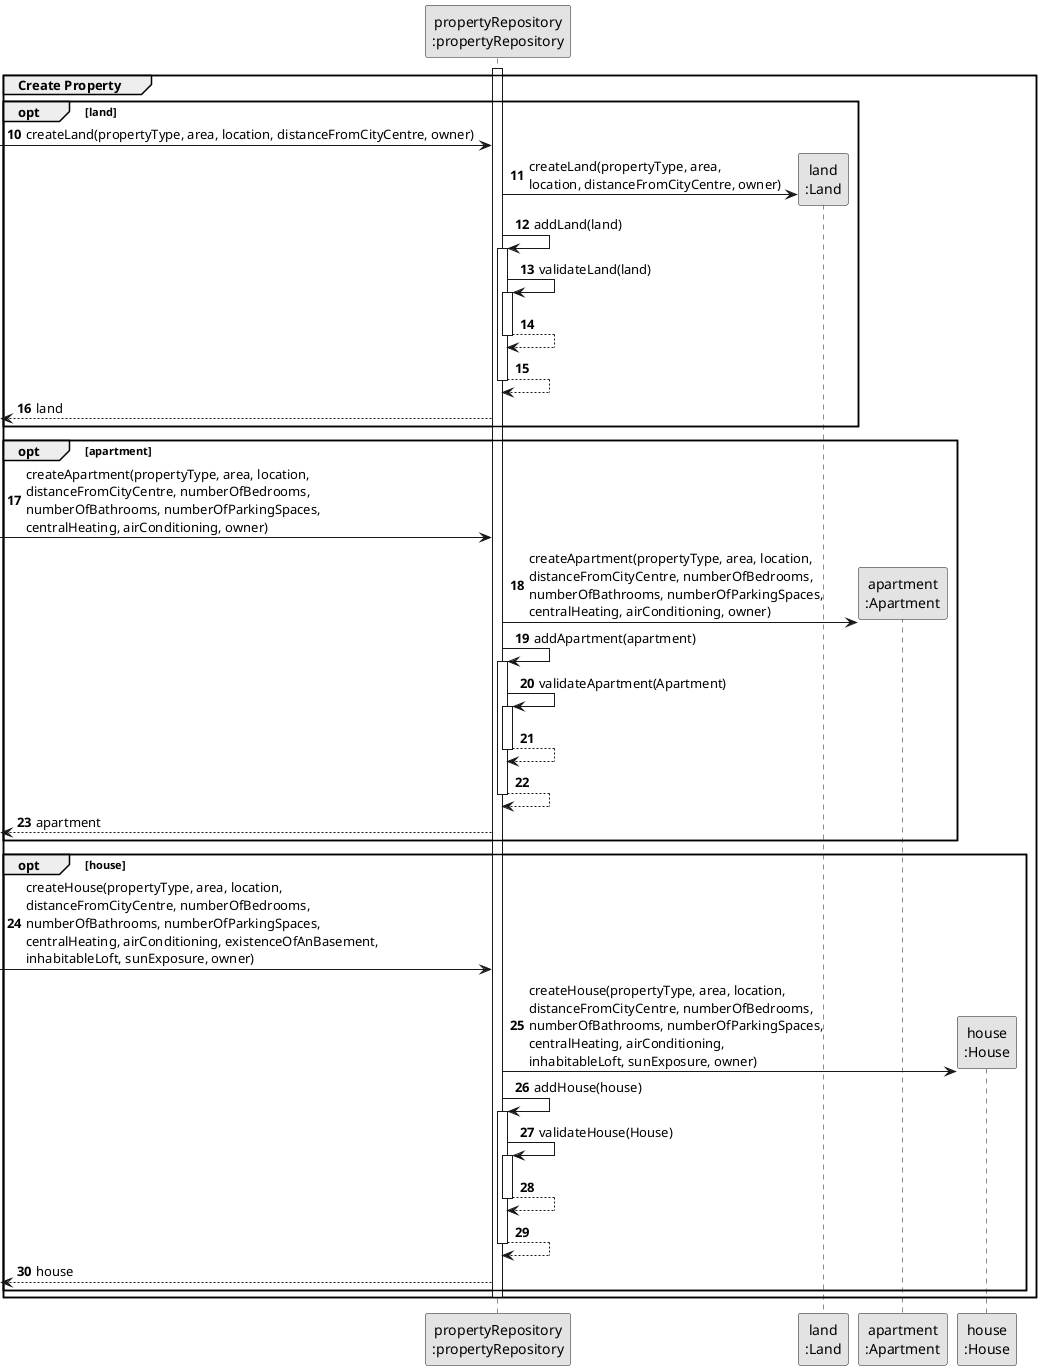 @startuml
skinparam monochrome true
skinparam packageStyle rectangle
skinparam shadowing false

participant "propertyRepository\n:propertyRepository" as PropertyRepository
participant "land\n:Land" as Land
participant "apartment\n:Apartment" as Apartment
participant "house\n:House" as House

autonumber 10
group Create Property
activate PropertyRepository
opt land
-> PropertyRepository : createLand(propertyType, area, location, distanceFromCityCentre, owner)

   PropertyRepository -> Land**: createLand(propertyType, area, \nlocation, distanceFromCityCentre, owner)
               PropertyRepository -> PropertyRepository: addLand(land)
               deactivate Land
           activate PropertyRepository
               PropertyRepository -> PropertyRepository: validateLand(land)
               activate PropertyRepository
                   PropertyRepository --> PropertyRepository
               deactivate PropertyRepository

               PropertyRepository --> PropertyRepository
           deactivate PropertyRepository

    <-- PropertyRepository : land
    end
    opt apartment
    -> PropertyRepository : createApartment(propertyType, area, location, \ndistanceFromCityCentre, numberOfBedrooms, \nnumberOfBathrooms, numberOfParkingSpaces, \ncentralHeating, airConditioning, owner)
    PropertyRepository -> Apartment**: createApartment(propertyType, area, location, \ndistanceFromCityCentre, numberOfBedrooms, \nnumberOfBathrooms, numberOfParkingSpaces, \ncentralHeating, airConditioning, owner)
                   PropertyRepository -> PropertyRepository: addApartment(apartment)
                   deactivate Apartment
               activate PropertyRepository
                   PropertyRepository -> PropertyRepository: validateApartment(Apartment)
                   activate PropertyRepository
                       PropertyRepository --> PropertyRepository
                   deactivate PropertyRepository

                   PropertyRepository --> PropertyRepository
               deactivate PropertyRepository

        <-- PropertyRepository : apartment
    end

    opt house
    -> PropertyRepository : createHouse(propertyType, area, location, \ndistanceFromCityCentre, numberOfBedrooms, \nnumberOfBathrooms, numberOfParkingSpaces, \ncentralHeating, airConditioning, existenceOfAnBasement, \ninhabitableLoft, sunExposure, owner)
        PropertyRepository -> House**: createHouse(propertyType, area, location, \ndistanceFromCityCentre, numberOfBedrooms, \nnumberOfBathrooms, numberOfParkingSpaces, \ncentralHeating, airConditioning, \ninhabitableLoft, sunExposure, owner)
                       PropertyRepository -> PropertyRepository: addHouse(house)
                       deactivate House
                   activate PropertyRepository
                       PropertyRepository -> PropertyRepository: validateHouse(House)
                       activate PropertyRepository
                           PropertyRepository --> PropertyRepository
                       deactivate PropertyRepository

                       PropertyRepository --> PropertyRepository
                   deactivate PropertyRepository

            <-- PropertyRepository : house
    end
    deactivate PropertyRepository
end
@enduml